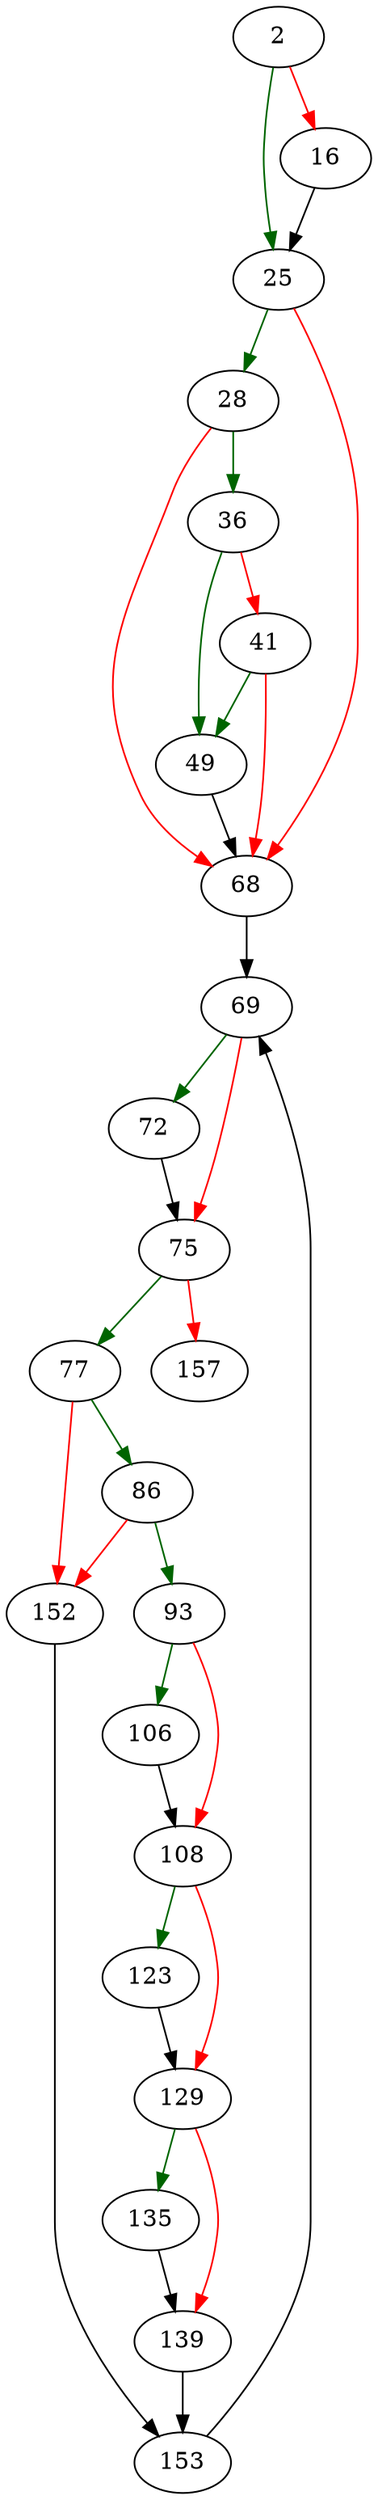 strict digraph "pager_write_pagelist" {
	// Node definitions.
	2 [entry=true];
	25;
	16;
	28;
	68;
	36;
	49;
	41;
	69;
	72;
	75;
	77;
	157;
	86;
	152;
	93;
	106;
	108;
	123;
	129;
	135;
	139;
	153;

	// Edge definitions.
	2 -> 25 [
		color=darkgreen
		cond=true
	];
	2 -> 16 [
		color=red
		cond=false
	];
	25 -> 28 [
		color=darkgreen
		cond=true
	];
	25 -> 68 [
		color=red
		cond=false
	];
	16 -> 25;
	28 -> 68 [
		color=red
		cond=false
	];
	28 -> 36 [
		color=darkgreen
		cond=true
	];
	68 -> 69;
	36 -> 49 [
		color=darkgreen
		cond=true
	];
	36 -> 41 [
		color=red
		cond=false
	];
	49 -> 68;
	41 -> 68 [
		color=red
		cond=false
	];
	41 -> 49 [
		color=darkgreen
		cond=true
	];
	69 -> 72 [
		color=darkgreen
		cond=true
	];
	69 -> 75 [
		color=red
		cond=false
	];
	72 -> 75;
	75 -> 77 [
		color=darkgreen
		cond=true
	];
	75 -> 157 [
		color=red
		cond=false
	];
	77 -> 86 [
		color=darkgreen
		cond=true
	];
	77 -> 152 [
		color=red
		cond=false
	];
	86 -> 152 [
		color=red
		cond=false
	];
	86 -> 93 [
		color=darkgreen
		cond=true
	];
	152 -> 153;
	93 -> 106 [
		color=darkgreen
		cond=true
	];
	93 -> 108 [
		color=red
		cond=false
	];
	106 -> 108;
	108 -> 123 [
		color=darkgreen
		cond=true
	];
	108 -> 129 [
		color=red
		cond=false
	];
	123 -> 129;
	129 -> 135 [
		color=darkgreen
		cond=true
	];
	129 -> 139 [
		color=red
		cond=false
	];
	135 -> 139;
	139 -> 153;
	153 -> 69;
}